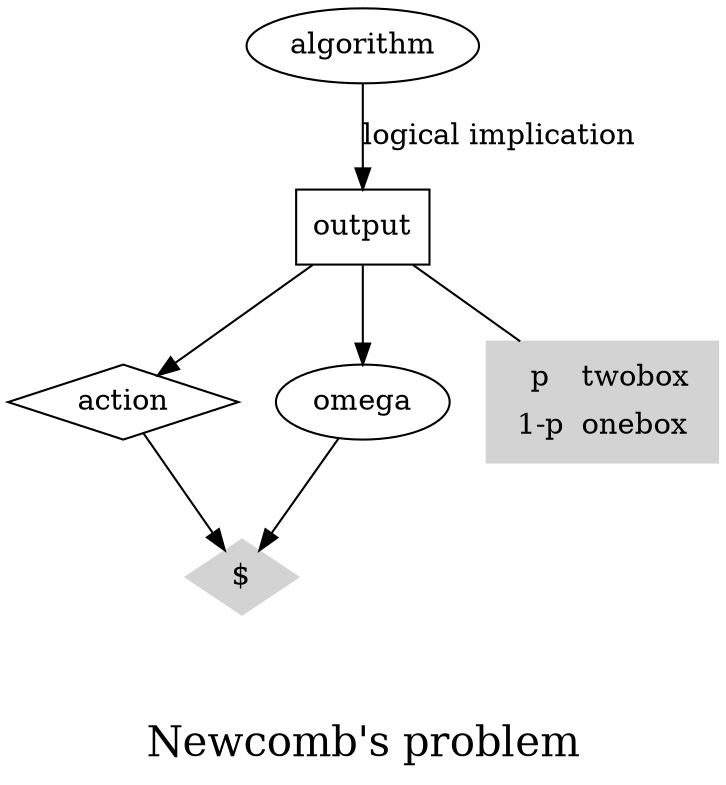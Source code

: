 // dot <newcomb.gv -Tpng >newcomb.png
// eog newcomb.png

// interactive svg for development!
// dot <newcomb.gv -Tsvg >newcomb.svg && eog newcomb.svg &

digraph newcomb {
        algorithm [shape=ellipse];
        output [shape=box];
        action [shape=diamond];
        omega [shape=ellipse] ;
        utility [shape=diamond,style=filled,color=lightgrey, label="$"];


        algorithm -> output [label="logical implication"];
        output -> action;
        output -> omega;
        action -> utility;
        omega -> utility;

        output->outputtable [dir=none]

        outputtable [ shape=box,style=filled,color=lightgrey, label=<<TABLE>
                        <TR><TD>p</TD><TD>twobox</TD></TR>
                        <TR><TD>1-p</TD><TD>onebox</TD></TR>
                    </TABLE>>];



        label = "\n\nNewcomb's problem"
        fontsize=20;
}
